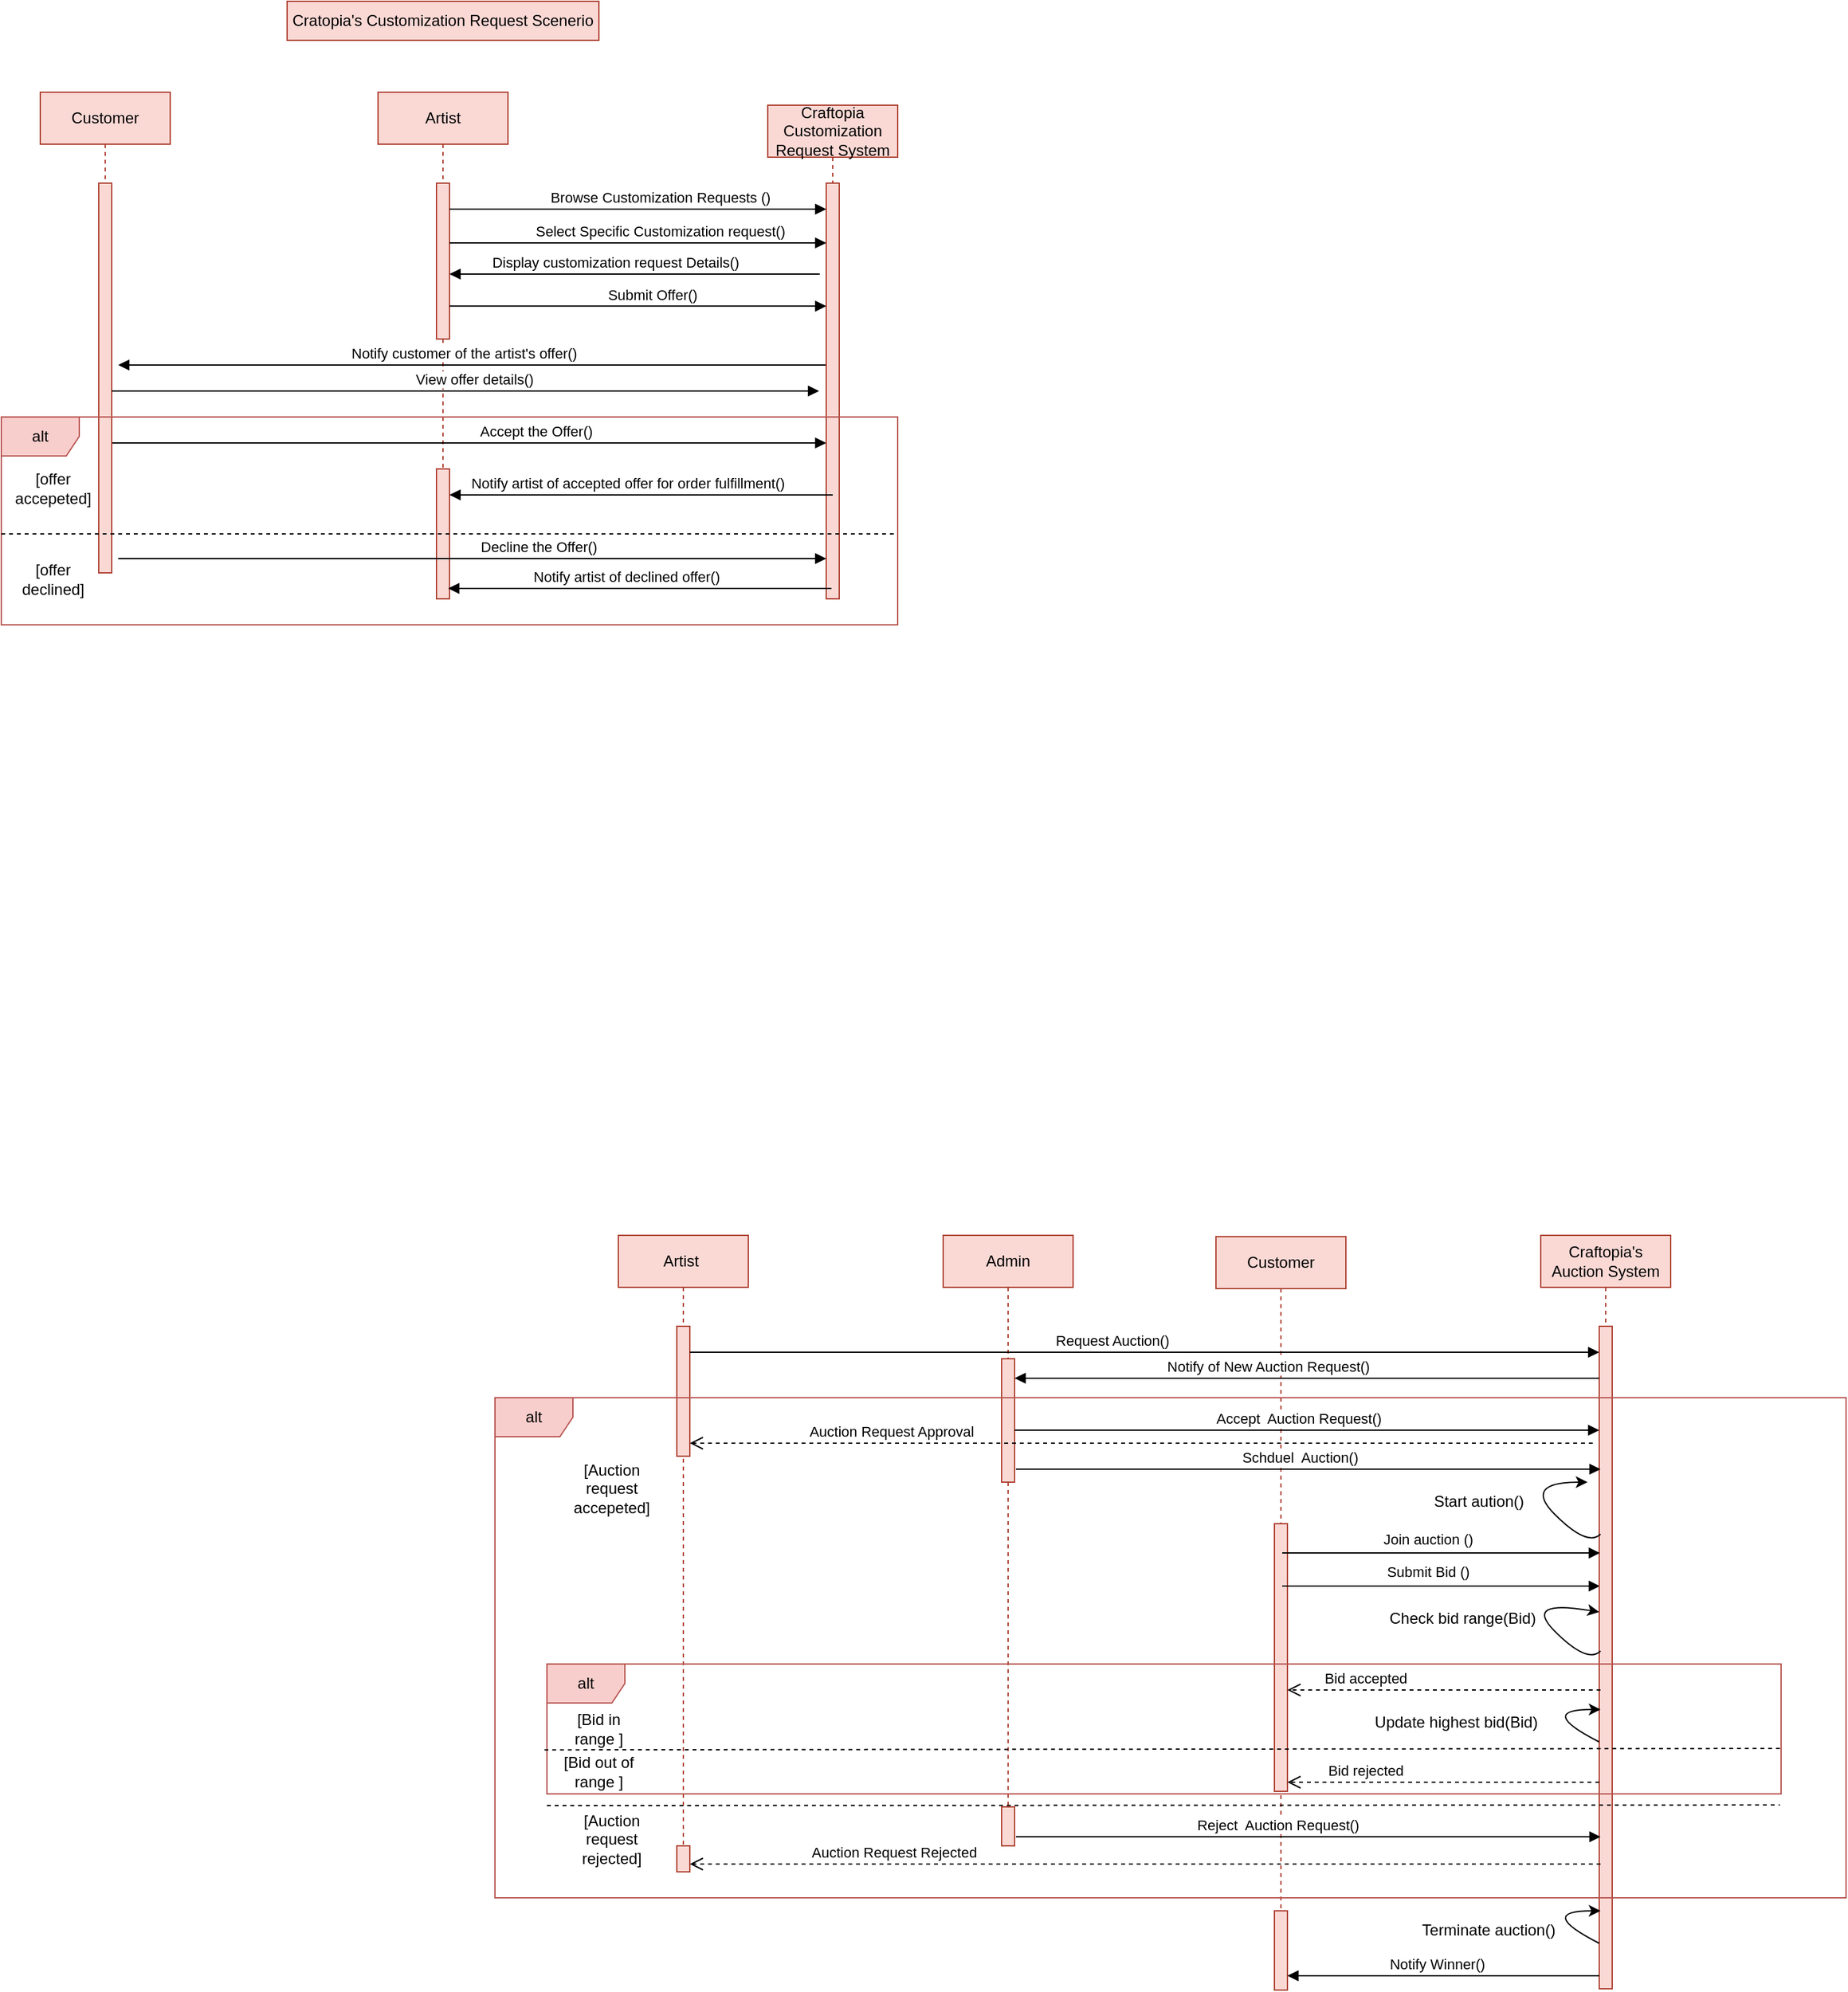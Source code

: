 <mxfile version="25.0.2">
  <diagram name="Page-1" id="V0pw2Zb20UL2xj4cE1I4">
    <mxGraphModel dx="1036" dy="1783" grid="1" gridSize="10" guides="1" tooltips="1" connect="1" arrows="1" fold="1" page="1" pageScale="1" pageWidth="827" pageHeight="1169" math="0" shadow="0">
      <root>
        <mxCell id="0" />
        <mxCell id="1" parent="0" />
        <mxCell id="ZhXPPXgodXc87nbnoY75-1" value="Customer" style="shape=umlLifeline;perimeter=lifelinePerimeter;whiteSpace=wrap;html=1;container=0;dropTarget=0;collapsible=0;recursiveResize=0;outlineConnect=0;portConstraint=eastwest;newEdgeStyle={&quot;edgeStyle&quot;:&quot;elbowEdgeStyle&quot;,&quot;elbow&quot;:&quot;vertical&quot;,&quot;curved&quot;:0,&quot;rounded&quot;:0};fillColor=#fad9d5;strokeColor=#ae4132;" parent="1" vertex="1">
          <mxGeometry x="40" y="40" width="100" height="370" as="geometry" />
        </mxCell>
        <mxCell id="ZhXPPXgodXc87nbnoY75-2" value="" style="html=1;points=[];perimeter=orthogonalPerimeter;outlineConnect=0;targetShapes=umlLifeline;portConstraint=eastwest;newEdgeStyle={&quot;edgeStyle&quot;:&quot;elbowEdgeStyle&quot;,&quot;elbow&quot;:&quot;vertical&quot;,&quot;curved&quot;:0,&quot;rounded&quot;:0};fillColor=#fad9d5;strokeColor=#ae4132;" parent="ZhXPPXgodXc87nbnoY75-1" vertex="1">
          <mxGeometry x="45" y="70" width="10" height="300" as="geometry" />
        </mxCell>
        <mxCell id="ZhXPPXgodXc87nbnoY75-4" value="Cratopia&#39;s Customization Request Scenerio" style="text;html=1;align=center;verticalAlign=middle;whiteSpace=wrap;rounded=0;fillColor=#fad9d5;strokeColor=#ae4132;" parent="1" vertex="1">
          <mxGeometry x="230" y="-30" width="240" height="30" as="geometry" />
        </mxCell>
        <mxCell id="ZhXPPXgodXc87nbnoY75-5" value="Artist" style="shape=umlLifeline;perimeter=lifelinePerimeter;whiteSpace=wrap;html=1;container=0;dropTarget=0;collapsible=0;recursiveResize=0;outlineConnect=0;portConstraint=eastwest;newEdgeStyle={&quot;edgeStyle&quot;:&quot;elbowEdgeStyle&quot;,&quot;elbow&quot;:&quot;vertical&quot;,&quot;curved&quot;:0,&quot;rounded&quot;:0};fillColor=#fad9d5;strokeColor=#ae4132;" parent="1" vertex="1">
          <mxGeometry x="300" y="40" width="100" height="390" as="geometry" />
        </mxCell>
        <mxCell id="ZhXPPXgodXc87nbnoY75-6" value="" style="html=1;points=[];perimeter=orthogonalPerimeter;outlineConnect=0;targetShapes=umlLifeline;portConstraint=eastwest;newEdgeStyle={&quot;edgeStyle&quot;:&quot;elbowEdgeStyle&quot;,&quot;elbow&quot;:&quot;vertical&quot;,&quot;curved&quot;:0,&quot;rounded&quot;:0};fillColor=#fad9d5;strokeColor=#ae4132;" parent="ZhXPPXgodXc87nbnoY75-5" vertex="1">
          <mxGeometry x="45" y="70" width="10" height="120" as="geometry" />
        </mxCell>
        <mxCell id="ZhXPPXgodXc87nbnoY75-31" value="" style="html=1;points=[];perimeter=orthogonalPerimeter;outlineConnect=0;targetShapes=umlLifeline;portConstraint=eastwest;newEdgeStyle={&quot;edgeStyle&quot;:&quot;elbowEdgeStyle&quot;,&quot;elbow&quot;:&quot;vertical&quot;,&quot;curved&quot;:0,&quot;rounded&quot;:0};fillColor=#fad9d5;strokeColor=#ae4132;" parent="ZhXPPXgodXc87nbnoY75-5" vertex="1">
          <mxGeometry x="45" y="290" width="10" height="100" as="geometry" />
        </mxCell>
        <mxCell id="ZhXPPXgodXc87nbnoY75-9" value="View offer details()" style="html=1;verticalAlign=bottom;endArrow=block;edgeStyle=elbowEdgeStyle;elbow=vertical;curved=0;rounded=0;" parent="1" edge="1">
          <mxGeometry x="0.023" relative="1" as="geometry">
            <mxPoint x="95" y="270.0" as="sourcePoint" />
            <Array as="points">
              <mxPoint x="180" y="270" />
            </Array>
            <mxPoint x="639.5" y="270" as="targetPoint" />
            <mxPoint as="offset" />
          </mxGeometry>
        </mxCell>
        <mxCell id="ZhXPPXgodXc87nbnoY75-11" value="Accept the Offer()&amp;nbsp;" style="html=1;verticalAlign=bottom;endArrow=block;edgeStyle=elbowEdgeStyle;elbow=vertical;curved=0;rounded=0;" parent="1" edge="1">
          <mxGeometry x="0.191" relative="1" as="geometry">
            <mxPoint x="95.5" y="310" as="sourcePoint" />
            <Array as="points">
              <mxPoint x="195.5" y="310" />
            </Array>
            <mxPoint x="645" y="310" as="targetPoint" />
            <mxPoint as="offset" />
          </mxGeometry>
        </mxCell>
        <mxCell id="ZhXPPXgodXc87nbnoY75-12" value="Artist&amp;nbsp;" style="shape=umlLifeline;perimeter=lifelinePerimeter;whiteSpace=wrap;html=1;container=0;dropTarget=0;collapsible=0;recursiveResize=0;outlineConnect=0;portConstraint=eastwest;newEdgeStyle={&quot;edgeStyle&quot;:&quot;elbowEdgeStyle&quot;,&quot;elbow&quot;:&quot;vertical&quot;,&quot;curved&quot;:0,&quot;rounded&quot;:0};fillColor=#fad9d5;strokeColor=#ae4132;" parent="1" vertex="1">
          <mxGeometry x="485" y="920" width="100" height="470" as="geometry" />
        </mxCell>
        <mxCell id="ZhXPPXgodXc87nbnoY75-25" value="Craftopia Customization Request System" style="shape=umlLifeline;perimeter=lifelinePerimeter;whiteSpace=wrap;html=1;container=0;dropTarget=0;collapsible=0;recursiveResize=0;outlineConnect=0;portConstraint=eastwest;newEdgeStyle={&quot;edgeStyle&quot;:&quot;elbowEdgeStyle&quot;,&quot;elbow&quot;:&quot;vertical&quot;,&quot;curved&quot;:0,&quot;rounded&quot;:0};fillColor=#fad9d5;strokeColor=#ae4132;" parent="1" vertex="1">
          <mxGeometry x="600" y="50" width="100" height="380" as="geometry" />
        </mxCell>
        <mxCell id="ZhXPPXgodXc87nbnoY75-26" value="" style="html=1;points=[];perimeter=orthogonalPerimeter;outlineConnect=0;targetShapes=umlLifeline;portConstraint=eastwest;newEdgeStyle={&quot;edgeStyle&quot;:&quot;elbowEdgeStyle&quot;,&quot;elbow&quot;:&quot;vertical&quot;,&quot;curved&quot;:0,&quot;rounded&quot;:0};fillColor=#fad9d5;strokeColor=#ae4132;" parent="ZhXPPXgodXc87nbnoY75-25" vertex="1">
          <mxGeometry x="45" y="60" width="10" height="320" as="geometry" />
        </mxCell>
        <mxCell id="ZhXPPXgodXc87nbnoY75-30" value="Submit Offer()" style="html=1;verticalAlign=bottom;endArrow=block;edgeStyle=elbowEdgeStyle;elbow=vertical;curved=0;rounded=0;" parent="1" edge="1">
          <mxGeometry x="0.075" relative="1" as="geometry">
            <mxPoint x="355" y="204.64" as="sourcePoint" />
            <Array as="points">
              <mxPoint x="489.75" y="204.64" />
            </Array>
            <mxPoint x="645" y="204.64" as="targetPoint" />
            <mxPoint as="offset" />
          </mxGeometry>
        </mxCell>
        <mxCell id="zpv97-H2XaEhjDYaw_ze-1" value="alt" style="shape=umlFrame;whiteSpace=wrap;html=1;pointerEvents=0;fillColor=#f8cecc;strokeColor=#b85450;" parent="1" vertex="1">
          <mxGeometry x="10" y="290" width="690" height="160" as="geometry" />
        </mxCell>
        <mxCell id="zpv97-H2XaEhjDYaw_ze-2" value="" style="html=1;points=[];perimeter=orthogonalPerimeter;outlineConnect=0;targetShapes=umlLifeline;portConstraint=eastwest;newEdgeStyle={&quot;edgeStyle&quot;:&quot;elbowEdgeStyle&quot;,&quot;elbow&quot;:&quot;vertical&quot;,&quot;curved&quot;:0,&quot;rounded&quot;:0};fillColor=#fad9d5;strokeColor=#ae4132;" parent="1" vertex="1">
          <mxGeometry x="530" y="990" width="10" height="100" as="geometry" />
        </mxCell>
        <mxCell id="zpv97-H2XaEhjDYaw_ze-3" value="Admin" style="shape=umlLifeline;perimeter=lifelinePerimeter;whiteSpace=wrap;html=1;container=0;dropTarget=0;collapsible=0;recursiveResize=0;outlineConnect=0;portConstraint=eastwest;newEdgeStyle={&quot;edgeStyle&quot;:&quot;elbowEdgeStyle&quot;,&quot;elbow&quot;:&quot;vertical&quot;,&quot;curved&quot;:0,&quot;rounded&quot;:0};fillColor=#fad9d5;strokeColor=#ae4132;" parent="1" vertex="1">
          <mxGeometry x="735" y="920" width="100" height="440" as="geometry" />
        </mxCell>
        <mxCell id="zpv97-H2XaEhjDYaw_ze-4" value="" style="html=1;points=[];perimeter=orthogonalPerimeter;outlineConnect=0;targetShapes=umlLifeline;portConstraint=eastwest;newEdgeStyle={&quot;edgeStyle&quot;:&quot;elbowEdgeStyle&quot;,&quot;elbow&quot;:&quot;vertical&quot;,&quot;curved&quot;:0,&quot;rounded&quot;:0};fillColor=#fad9d5;strokeColor=#ae4132;" parent="zpv97-H2XaEhjDYaw_ze-3" vertex="1">
          <mxGeometry x="45" y="95" width="10" height="95" as="geometry" />
        </mxCell>
        <mxCell id="zpv97-H2XaEhjDYaw_ze-5" value="Customer" style="shape=umlLifeline;perimeter=lifelinePerimeter;whiteSpace=wrap;html=1;container=0;dropTarget=0;collapsible=0;recursiveResize=0;outlineConnect=0;portConstraint=eastwest;newEdgeStyle={&quot;edgeStyle&quot;:&quot;elbowEdgeStyle&quot;,&quot;elbow&quot;:&quot;vertical&quot;,&quot;curved&quot;:0,&quot;rounded&quot;:0};fillColor=#fad9d5;strokeColor=#ae4132;" parent="1" vertex="1">
          <mxGeometry x="945" y="921" width="100" height="579" as="geometry" />
        </mxCell>
        <mxCell id="zpv97-H2XaEhjDYaw_ze-6" value="" style="html=1;points=[];perimeter=orthogonalPerimeter;outlineConnect=0;targetShapes=umlLifeline;portConstraint=eastwest;newEdgeStyle={&quot;edgeStyle&quot;:&quot;elbowEdgeStyle&quot;,&quot;elbow&quot;:&quot;vertical&quot;,&quot;curved&quot;:0,&quot;rounded&quot;:0};fillColor=#fad9d5;strokeColor=#ae4132;" parent="zpv97-H2XaEhjDYaw_ze-5" vertex="1">
          <mxGeometry x="45" y="221" width="10" height="206" as="geometry" />
        </mxCell>
        <mxCell id="DhQO_6RYLs_zfJR8aaYj-11" value="" style="html=1;points=[];perimeter=orthogonalPerimeter;outlineConnect=0;targetShapes=umlLifeline;portConstraint=eastwest;newEdgeStyle={&quot;edgeStyle&quot;:&quot;elbowEdgeStyle&quot;,&quot;elbow&quot;:&quot;vertical&quot;,&quot;curved&quot;:0,&quot;rounded&quot;:0};fillColor=#fad9d5;strokeColor=#ae4132;" parent="zpv97-H2XaEhjDYaw_ze-5" vertex="1">
          <mxGeometry x="45" y="519" width="10" height="61" as="geometry" />
        </mxCell>
        <mxCell id="zpv97-H2XaEhjDYaw_ze-7" value="Request Auction()" style="html=1;verticalAlign=bottom;endArrow=block;edgeStyle=elbowEdgeStyle;elbow=vertical;curved=0;rounded=0;" parent="1" source="zpv97-H2XaEhjDYaw_ze-2" target="zpv97-H2XaEhjDYaw_ze-14" edge="1">
          <mxGeometry x="-0.074" relative="1" as="geometry">
            <mxPoint x="545" y="1010" as="sourcePoint" />
            <Array as="points">
              <mxPoint x="645" y="1010" />
              <mxPoint x="735" y="1020" />
            </Array>
            <mxPoint x="705" y="1010" as="targetPoint" />
            <mxPoint x="1" as="offset" />
          </mxGeometry>
        </mxCell>
        <mxCell id="zpv97-H2XaEhjDYaw_ze-9" value="Submit Bid ()" style="html=1;verticalAlign=bottom;endArrow=block;edgeStyle=elbowEdgeStyle;elbow=vertical;curved=0;rounded=0;" parent="1" edge="1">
          <mxGeometry x="-0.097" y="3" relative="1" as="geometry">
            <mxPoint x="996" y="1190" as="sourcePoint" />
            <Array as="points" />
            <mxPoint x="1240.5" y="1190" as="targetPoint" />
            <mxPoint x="1" y="1" as="offset" />
          </mxGeometry>
        </mxCell>
        <mxCell id="zpv97-H2XaEhjDYaw_ze-11" value="" style="html=1;points=[];perimeter=orthogonalPerimeter;outlineConnect=0;targetShapes=umlLifeline;portConstraint=eastwest;newEdgeStyle={&quot;edgeStyle&quot;:&quot;elbowEdgeStyle&quot;,&quot;elbow&quot;:&quot;vertical&quot;,&quot;curved&quot;:0,&quot;rounded&quot;:0};fillColor=#fad9d5;strokeColor=#ae4132;" parent="1" vertex="1">
          <mxGeometry x="780" y="1360" width="10" height="30" as="geometry" />
        </mxCell>
        <mxCell id="zpv97-H2XaEhjDYaw_ze-13" value="Craftopia&#39;s Auction System" style="shape=umlLifeline;perimeter=lifelinePerimeter;whiteSpace=wrap;html=1;container=0;dropTarget=0;collapsible=0;recursiveResize=0;outlineConnect=0;portConstraint=eastwest;newEdgeStyle={&quot;edgeStyle&quot;:&quot;elbowEdgeStyle&quot;,&quot;elbow&quot;:&quot;vertical&quot;,&quot;curved&quot;:0,&quot;rounded&quot;:0};fillColor=#fad9d5;strokeColor=#ae4132;" parent="1" vertex="1">
          <mxGeometry x="1195" y="920" width="100" height="570" as="geometry" />
        </mxCell>
        <mxCell id="zpv97-H2XaEhjDYaw_ze-14" value="" style="html=1;points=[];perimeter=orthogonalPerimeter;outlineConnect=0;targetShapes=umlLifeline;portConstraint=eastwest;newEdgeStyle={&quot;edgeStyle&quot;:&quot;elbowEdgeStyle&quot;,&quot;elbow&quot;:&quot;vertical&quot;,&quot;curved&quot;:0,&quot;rounded&quot;:0};fillColor=#fad9d5;strokeColor=#ae4132;" parent="zpv97-H2XaEhjDYaw_ze-13" vertex="1">
          <mxGeometry x="45" y="70" width="10" height="510" as="geometry" />
        </mxCell>
        <mxCell id="zpv97-H2XaEhjDYaw_ze-15" value="Notify of New Auction Request()" style="html=1;verticalAlign=bottom;endArrow=block;edgeStyle=elbowEdgeStyle;elbow=vertical;curved=0;rounded=0;" parent="1" edge="1">
          <mxGeometry x="0.133" relative="1" as="geometry">
            <mxPoint x="1240" y="1030" as="sourcePoint" />
            <Array as="points">
              <mxPoint x="1150" y="1030" />
              <mxPoint x="1060" y="1020" />
            </Array>
            <mxPoint x="790.0" y="1030" as="targetPoint" />
            <mxPoint as="offset" />
          </mxGeometry>
        </mxCell>
        <mxCell id="zpv97-H2XaEhjDYaw_ze-18" value="Accept&amp;nbsp; Auction Request()&amp;nbsp;" style="html=1;verticalAlign=bottom;endArrow=block;edgeStyle=elbowEdgeStyle;elbow=vertical;curved=0;rounded=0;" parent="1" edge="1">
          <mxGeometry x="-0.022" relative="1" as="geometry">
            <mxPoint x="790.0" y="1070" as="sourcePoint" />
            <Array as="points">
              <mxPoint x="795" y="1070" />
            </Array>
            <mxPoint x="1240" y="1070" as="targetPoint" />
            <mxPoint as="offset" />
          </mxGeometry>
        </mxCell>
        <mxCell id="zpv97-H2XaEhjDYaw_ze-20" value="" style="html=1;points=[];perimeter=orthogonalPerimeter;outlineConnect=0;targetShapes=umlLifeline;portConstraint=eastwest;newEdgeStyle={&quot;edgeStyle&quot;:&quot;elbowEdgeStyle&quot;,&quot;elbow&quot;:&quot;vertical&quot;,&quot;curved&quot;:0,&quot;rounded&quot;:0};fillColor=#fad9d5;strokeColor=#ae4132;" parent="1" vertex="1">
          <mxGeometry x="530" y="1390" width="10" height="20" as="geometry" />
        </mxCell>
        <mxCell id="zpv97-H2XaEhjDYaw_ze-21" value="Notify Winner()" style="html=1;verticalAlign=bottom;endArrow=block;edgeStyle=elbowEdgeStyle;elbow=vertical;curved=0;rounded=0;" parent="1" edge="1">
          <mxGeometry x="0.042" relative="1" as="geometry">
            <mxPoint x="1240" y="1490" as="sourcePoint" />
            <Array as="points">
              <mxPoint x="1135" y="1490" />
            </Array>
            <mxPoint x="1000" y="1490" as="targetPoint" />
            <mxPoint as="offset" />
          </mxGeometry>
        </mxCell>
        <mxCell id="zpv97-H2XaEhjDYaw_ze-22" value="Auction Request Approval" style="html=1;verticalAlign=bottom;endArrow=open;dashed=1;endSize=8;edgeStyle=elbowEdgeStyle;elbow=horizontal;curved=0;rounded=0;" parent="1" target="zpv97-H2XaEhjDYaw_ze-2" edge="1">
          <mxGeometry x="0.554" relative="1" as="geometry">
            <mxPoint x="790" y="1080" as="targetPoint" />
            <Array as="points">
              <mxPoint x="895" y="1080" />
            </Array>
            <mxPoint x="1235" y="1080" as="sourcePoint" />
            <mxPoint as="offset" />
          </mxGeometry>
        </mxCell>
        <mxCell id="zpv97-H2XaEhjDYaw_ze-23" value="" style="endArrow=none;dashed=1;html=1;rounded=0;entryX=0.998;entryY=0.579;entryDx=0;entryDy=0;entryPerimeter=0;exitX=0;exitY=0.625;exitDx=0;exitDy=0;exitPerimeter=0;" parent="1" edge="1">
          <mxGeometry width="50" height="50" relative="1" as="geometry">
            <mxPoint x="10" y="380" as="sourcePoint" />
            <mxPoint x="700.0" y="380.0" as="targetPoint" />
          </mxGeometry>
        </mxCell>
        <mxCell id="zpv97-H2XaEhjDYaw_ze-24" value="Decline the Offer()&amp;nbsp;" style="html=1;verticalAlign=bottom;endArrow=block;edgeStyle=elbowEdgeStyle;elbow=vertical;curved=0;rounded=0;" parent="1" edge="1">
          <mxGeometry x="0.191" relative="1" as="geometry">
            <mxPoint x="100" y="399" as="sourcePoint" />
            <Array as="points">
              <mxPoint x="185" y="399" />
            </Array>
            <mxPoint x="645" y="399" as="targetPoint" />
            <mxPoint as="offset" />
          </mxGeometry>
        </mxCell>
        <mxCell id="zpv97-H2XaEhjDYaw_ze-25" value="[offer accepeted]" style="text;html=1;align=center;verticalAlign=middle;whiteSpace=wrap;rounded=0;" parent="1" vertex="1">
          <mxGeometry x="20" y="330" width="60" height="30" as="geometry" />
        </mxCell>
        <mxCell id="zpv97-H2XaEhjDYaw_ze-26" value="[offer declined]" style="text;html=1;align=center;verticalAlign=middle;whiteSpace=wrap;rounded=0;" parent="1" vertex="1">
          <mxGeometry x="20" y="400" width="60" height="30" as="geometry" />
        </mxCell>
        <mxCell id="zpv97-H2XaEhjDYaw_ze-27" value="alt" style="shape=umlFrame;whiteSpace=wrap;html=1;pointerEvents=0;fillColor=#f8cecc;strokeColor=#b85450;" parent="1" vertex="1">
          <mxGeometry x="390" y="1045" width="1040" height="385" as="geometry" />
        </mxCell>
        <mxCell id="zpv97-H2XaEhjDYaw_ze-28" value="" style="endArrow=none;dashed=1;html=1;rounded=0;entryX=0.999;entryY=0.791;entryDx=0;entryDy=0;entryPerimeter=0;" parent="1" edge="1">
          <mxGeometry width="50" height="50" relative="1" as="geometry">
            <mxPoint x="430" y="1359" as="sourcePoint" />
            <mxPoint x="1379.05" y="1358.535" as="targetPoint" />
          </mxGeometry>
        </mxCell>
        <mxCell id="zpv97-H2XaEhjDYaw_ze-29" value="[Auction request accepeted]" style="text;html=1;align=center;verticalAlign=middle;whiteSpace=wrap;rounded=0;" parent="1" vertex="1">
          <mxGeometry x="450" y="1100" width="60" height="30" as="geometry" />
        </mxCell>
        <mxCell id="zpv97-H2XaEhjDYaw_ze-30" value="[Auction request rejected]" style="text;html=1;align=center;verticalAlign=middle;whiteSpace=wrap;rounded=0;" parent="1" vertex="1">
          <mxGeometry x="450" y="1370" width="60" height="30" as="geometry" />
        </mxCell>
        <mxCell id="zpv97-H2XaEhjDYaw_ze-31" value="Reject&amp;nbsp; Auction Request()&amp;nbsp;" style="html=1;verticalAlign=bottom;endArrow=block;edgeStyle=elbowEdgeStyle;elbow=vertical;curved=0;rounded=0;" parent="1" edge="1">
          <mxGeometry x="-0.098" relative="1" as="geometry">
            <mxPoint x="791" y="1383" as="sourcePoint" />
            <Array as="points">
              <mxPoint x="796" y="1383" />
            </Array>
            <mxPoint x="1241" y="1383" as="targetPoint" />
            <mxPoint as="offset" />
          </mxGeometry>
        </mxCell>
        <mxCell id="zpv97-H2XaEhjDYaw_ze-32" value="Auction Request Rejected" style="html=1;verticalAlign=bottom;endArrow=open;dashed=1;endSize=8;edgeStyle=elbowEdgeStyle;elbow=horizontal;curved=0;rounded=0;" parent="1" edge="1">
          <mxGeometry x="0.554" relative="1" as="geometry">
            <mxPoint x="540" y="1404" as="targetPoint" />
            <Array as="points">
              <mxPoint x="901" y="1404.05" />
            </Array>
            <mxPoint x="1241" y="1404.05" as="sourcePoint" />
            <mxPoint as="offset" />
          </mxGeometry>
        </mxCell>
        <mxCell id="zpv97-H2XaEhjDYaw_ze-34" value="" style="curved=1;endArrow=classic;html=1;rounded=0;" parent="1" edge="1">
          <mxGeometry width="50" height="50" relative="1" as="geometry">
            <mxPoint x="1240" y="1310" as="sourcePoint" />
            <mxPoint x="1241" y="1285" as="targetPoint" />
            <Array as="points">
              <mxPoint x="1191" y="1285" />
            </Array>
          </mxGeometry>
        </mxCell>
        <mxCell id="zpv97-H2XaEhjDYaw_ze-35" value="Update highest bid(Bid)" style="text;html=1;align=center;verticalAlign=middle;whiteSpace=wrap;rounded=0;" parent="1" vertex="1">
          <mxGeometry x="1060" y="1280" width="140" height="30" as="geometry" />
        </mxCell>
        <mxCell id="zpv97-H2XaEhjDYaw_ze-37" value="Schduel&amp;nbsp; Auction()&amp;nbsp;" style="html=1;verticalAlign=bottom;endArrow=block;edgeStyle=elbowEdgeStyle;elbow=vertical;curved=0;rounded=0;" parent="1" edge="1">
          <mxGeometry x="-0.022" relative="1" as="geometry">
            <mxPoint x="791.0" y="1100" as="sourcePoint" />
            <Array as="points">
              <mxPoint x="796" y="1100" />
            </Array>
            <mxPoint x="1241" y="1100" as="targetPoint" />
            <mxPoint as="offset" />
          </mxGeometry>
        </mxCell>
        <mxCell id="zpv97-H2XaEhjDYaw_ze-38" value="Join auction ()" style="html=1;verticalAlign=bottom;endArrow=block;edgeStyle=elbowEdgeStyle;elbow=horizontal;curved=0;rounded=0;" parent="1" edge="1">
          <mxGeometry x="-0.097" y="3" relative="1" as="geometry">
            <mxPoint x="996" y="1164.52" as="sourcePoint" />
            <Array as="points" />
            <mxPoint x="1240.5" y="1164.52" as="targetPoint" />
            <mxPoint x="1" y="1" as="offset" />
          </mxGeometry>
        </mxCell>
        <mxCell id="zpv97-H2XaEhjDYaw_ze-39" value="" style="curved=1;endArrow=classic;html=1;rounded=0;" parent="1" edge="1">
          <mxGeometry width="50" height="50" relative="1" as="geometry">
            <mxPoint x="1241" y="1150" as="sourcePoint" />
            <mxPoint x="1231" y="1110" as="targetPoint" />
            <Array as="points">
              <mxPoint x="1231" y="1160" />
              <mxPoint x="1181" y="1110" />
            </Array>
          </mxGeometry>
        </mxCell>
        <mxCell id="zpv97-H2XaEhjDYaw_ze-40" value="Start aution()" style="text;html=1;align=center;verticalAlign=middle;whiteSpace=wrap;rounded=0;" parent="1" vertex="1">
          <mxGeometry x="1100" y="1110" width="95" height="30" as="geometry" />
        </mxCell>
        <mxCell id="zpv97-H2XaEhjDYaw_ze-42" value="" style="curved=1;endArrow=classic;html=1;rounded=0;" parent="1" edge="1">
          <mxGeometry width="50" height="50" relative="1" as="geometry">
            <mxPoint x="1241" y="1240" as="sourcePoint" />
            <mxPoint x="1240" y="1210" as="targetPoint" />
            <Array as="points">
              <mxPoint x="1231" y="1250" />
              <mxPoint x="1181" y="1200" />
            </Array>
          </mxGeometry>
        </mxCell>
        <mxCell id="zpv97-H2XaEhjDYaw_ze-43" value="Check bid range(Bid)" style="text;html=1;align=center;verticalAlign=middle;whiteSpace=wrap;rounded=0;" parent="1" vertex="1">
          <mxGeometry x="1075" y="1200" width="120" height="30" as="geometry" />
        </mxCell>
        <mxCell id="zpv97-H2XaEhjDYaw_ze-44" value="Bid accepted" style="html=1;verticalAlign=bottom;endArrow=open;dashed=1;endSize=8;edgeStyle=elbowEdgeStyle;elbow=horizontal;curved=0;rounded=0;" parent="1" edge="1">
          <mxGeometry x="0.502" relative="1" as="geometry">
            <mxPoint x="1000" y="1270" as="targetPoint" />
            <Array as="points">
              <mxPoint x="1028" y="1270" />
            </Array>
            <mxPoint x="1241" y="1270" as="sourcePoint" />
            <mxPoint as="offset" />
          </mxGeometry>
        </mxCell>
        <mxCell id="ZhXPPXgodXc87nbnoY75-27" value="Browse Customization Requests ()" style="html=1;verticalAlign=bottom;endArrow=block;edgeStyle=elbowEdgeStyle;elbow=vertical;curved=0;rounded=0;" parent="1" edge="1">
          <mxGeometry x="0.117" relative="1" as="geometry">
            <mxPoint x="355" y="130" as="sourcePoint" />
            <Array as="points">
              <mxPoint x="630" y="130" />
            </Array>
            <mxPoint x="645" y="130" as="targetPoint" />
            <mxPoint as="offset" />
          </mxGeometry>
        </mxCell>
        <mxCell id="qPt5Wxt3EMSxar55PLhZ-1" value="Notify customer of the artist&#39;s offer()" style="html=1;verticalAlign=bottom;endArrow=block;edgeStyle=elbowEdgeStyle;elbow=vertical;curved=0;rounded=0;" parent="1" edge="1">
          <mxGeometry x="0.023" relative="1" as="geometry">
            <mxPoint x="644.5" y="250" as="sourcePoint" />
            <Array as="points">
              <mxPoint x="185" y="250" />
            </Array>
            <mxPoint x="100" y="250" as="targetPoint" />
            <mxPoint as="offset" />
          </mxGeometry>
        </mxCell>
        <mxCell id="qPt5Wxt3EMSxar55PLhZ-2" value="Notify artist of accepted offer for order fulfillment()" style="html=1;verticalAlign=bottom;endArrow=block;edgeStyle=elbowEdgeStyle;elbow=vertical;curved=0;rounded=0;" parent="1" target="ZhXPPXgodXc87nbnoY75-31" edge="1">
          <mxGeometry x="0.075" relative="1" as="geometry">
            <mxPoint x="650" y="350" as="sourcePoint" />
            <Array as="points">
              <mxPoint x="494.75" y="350" />
            </Array>
            <mxPoint x="360" y="350" as="targetPoint" />
            <mxPoint as="offset" />
          </mxGeometry>
        </mxCell>
        <mxCell id="DhQO_6RYLs_zfJR8aaYj-1" value="alt" style="shape=umlFrame;whiteSpace=wrap;html=1;pointerEvents=0;fillColor=#f8cecc;strokeColor=#b85450;" parent="1" vertex="1">
          <mxGeometry x="430" y="1250" width="950" height="100" as="geometry" />
        </mxCell>
        <mxCell id="DhQO_6RYLs_zfJR8aaYj-3" value="[Bid out of range ]" style="text;html=1;align=center;verticalAlign=middle;whiteSpace=wrap;rounded=0;" parent="1" vertex="1">
          <mxGeometry x="440" y="1318" width="60" height="30" as="geometry" />
        </mxCell>
        <mxCell id="DhQO_6RYLs_zfJR8aaYj-4" value="[Bid in range ]" style="text;html=1;align=center;verticalAlign=middle;whiteSpace=wrap;rounded=0;" parent="1" vertex="1">
          <mxGeometry x="440" y="1285" width="60" height="30" as="geometry" />
        </mxCell>
        <mxCell id="DhQO_6RYLs_zfJR8aaYj-7" value="" style="endArrow=none;dashed=1;html=1;rounded=0;exitX=-0.004;exitY=0.783;exitDx=0;exitDy=0;exitPerimeter=0;entryX=0.998;entryY=0.772;entryDx=0;entryDy=0;entryPerimeter=0;" parent="1" edge="1">
          <mxGeometry width="50" height="50" relative="1" as="geometry">
            <mxPoint x="428.1" y="1316.1" as="sourcePoint" />
            <mxPoint x="1380" y="1315.0" as="targetPoint" />
          </mxGeometry>
        </mxCell>
        <mxCell id="DhQO_6RYLs_zfJR8aaYj-10" value="Bid rejected" style="html=1;verticalAlign=bottom;endArrow=open;dashed=1;endSize=8;edgeStyle=elbowEdgeStyle;elbow=horizontal;curved=0;rounded=0;" parent="1" source="zpv97-H2XaEhjDYaw_ze-14" target="zpv97-H2XaEhjDYaw_ze-6" edge="1">
          <mxGeometry x="0.502" relative="1" as="geometry">
            <mxPoint x="1010" y="1341" as="targetPoint" />
            <Array as="points">
              <mxPoint x="1038" y="1341" />
            </Array>
            <mxPoint x="1230" y="1341" as="sourcePoint" />
            <mxPoint as="offset" />
          </mxGeometry>
        </mxCell>
        <mxCell id="DhQO_6RYLs_zfJR8aaYj-12" value="" style="curved=1;endArrow=classic;html=1;rounded=0;" parent="1" edge="1">
          <mxGeometry width="50" height="50" relative="1" as="geometry">
            <mxPoint x="1240" y="1465" as="sourcePoint" />
            <mxPoint x="1241" y="1440" as="targetPoint" />
            <Array as="points">
              <mxPoint x="1191" y="1440" />
            </Array>
          </mxGeometry>
        </mxCell>
        <mxCell id="DhQO_6RYLs_zfJR8aaYj-13" value="Terminate auction()" style="text;html=1;align=center;verticalAlign=middle;whiteSpace=wrap;rounded=0;" parent="1" vertex="1">
          <mxGeometry x="1085" y="1440" width="140" height="30" as="geometry" />
        </mxCell>
        <mxCell id="6Epd3jJX5GHwWJq-SWlq-2" value="Select Specific Customization request()" style="html=1;verticalAlign=bottom;endArrow=block;edgeStyle=elbowEdgeStyle;elbow=vertical;curved=0;rounded=0;" parent="1" edge="1">
          <mxGeometry x="0.117" relative="1" as="geometry">
            <mxPoint x="355" y="156" as="sourcePoint" />
            <Array as="points">
              <mxPoint x="630" y="156" />
            </Array>
            <mxPoint x="645" y="156" as="targetPoint" />
            <mxPoint as="offset" />
          </mxGeometry>
        </mxCell>
        <mxCell id="6Epd3jJX5GHwWJq-SWlq-3" value="Notify artist of declined offer()" style="html=1;verticalAlign=bottom;endArrow=block;edgeStyle=elbowEdgeStyle;elbow=vertical;curved=0;rounded=0;" parent="1" edge="1">
          <mxGeometry x="0.075" relative="1" as="geometry">
            <mxPoint x="649" y="422" as="sourcePoint" />
            <Array as="points">
              <mxPoint x="493.75" y="422" />
            </Array>
            <mxPoint x="354" y="422" as="targetPoint" />
            <mxPoint as="offset" />
          </mxGeometry>
        </mxCell>
        <mxCell id="UcIUSxFzb96O1rJ910P3-2" value="&amp;nbsp;Display customization request Details()" style="html=1;verticalAlign=bottom;endArrow=block;edgeStyle=elbowEdgeStyle;elbow=vertical;curved=0;rounded=0;" parent="1" target="ZhXPPXgodXc87nbnoY75-6" edge="1">
          <mxGeometry x="0.117" relative="1" as="geometry">
            <mxPoint x="640" y="180" as="sourcePoint" />
            <Array as="points">
              <mxPoint x="625" y="180" />
            </Array>
            <mxPoint x="360" y="180" as="targetPoint" />
            <mxPoint as="offset" />
          </mxGeometry>
        </mxCell>
      </root>
    </mxGraphModel>
  </diagram>
</mxfile>
